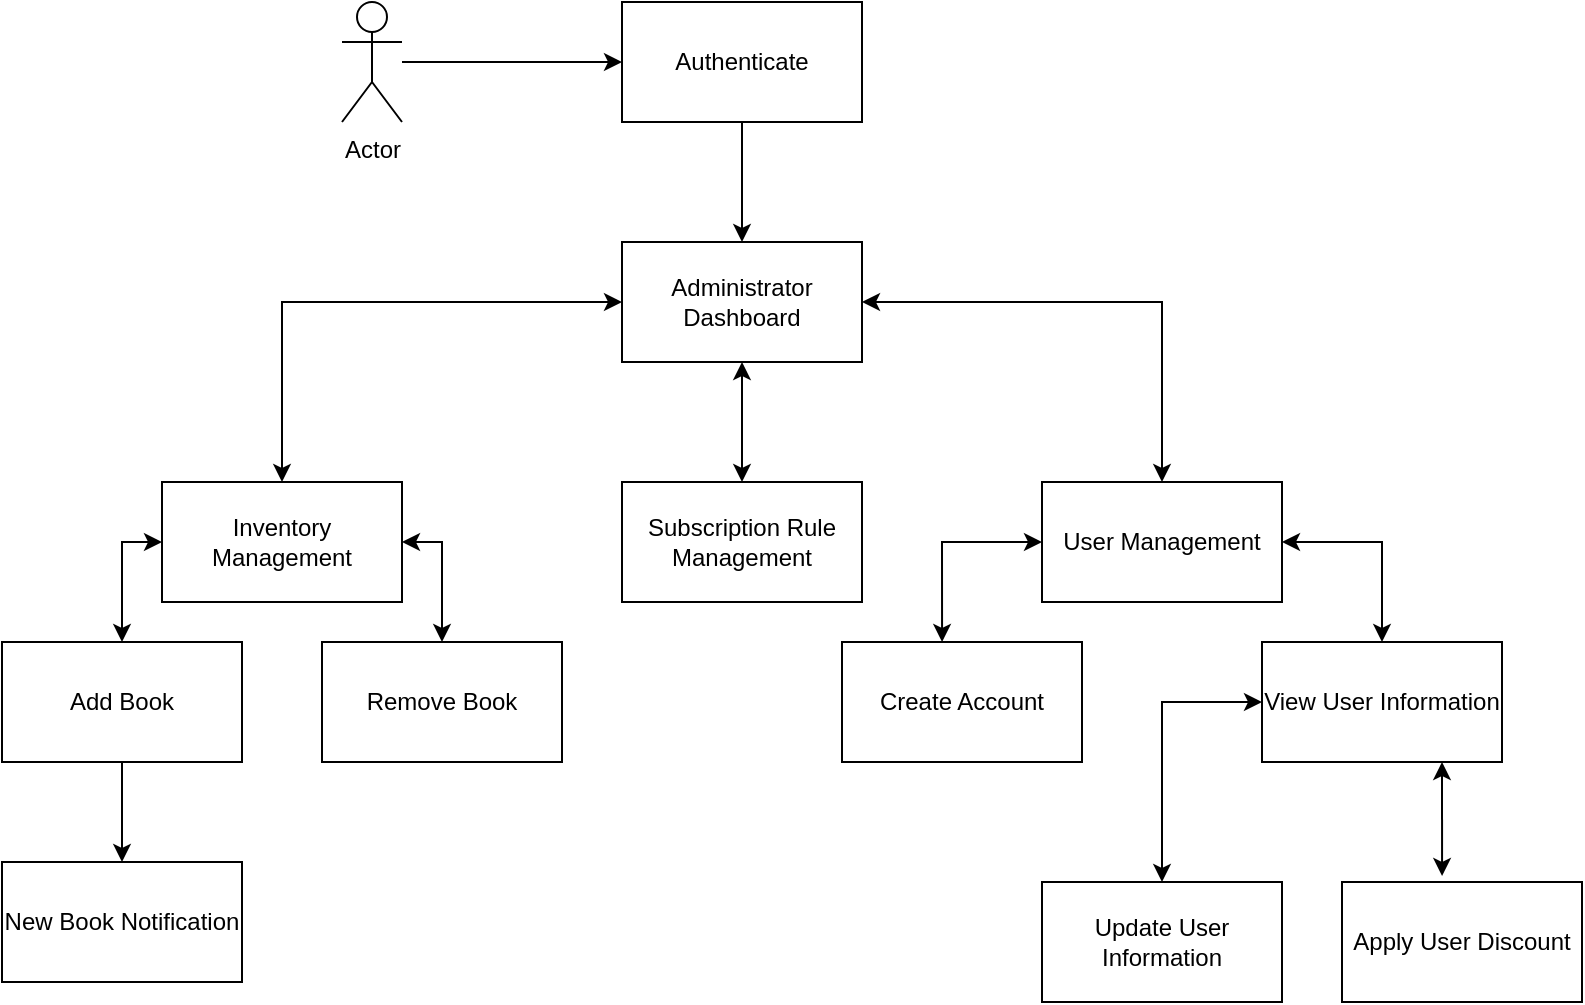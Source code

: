 <mxfile version="12.6.5" type="device"><diagram id="JQGFpi7eZEsX3ldtXsN-" name="Page-1"><mxGraphModel dx="1422" dy="942" grid="1" gridSize="10" guides="1" tooltips="1" connect="1" arrows="1" fold="1" page="1" pageScale="1" pageWidth="850" pageHeight="1100" math="0" shadow="0"><root><mxCell id="0"/><mxCell id="1" parent="0"/><mxCell id="KTC5IYDHBPg5gNqT5sH9-1" value="Actor" style="shape=umlActor;verticalLabelPosition=bottom;labelBackgroundColor=#ffffff;verticalAlign=top;html=1;outlineConnect=0;" vertex="1" parent="1"><mxGeometry x="210" y="80" width="30" height="60" as="geometry"/></mxCell><mxCell id="KTC5IYDHBPg5gNqT5sH9-2" value="Authenticate" style="rounded=0;whiteSpace=wrap;html=1;" vertex="1" parent="1"><mxGeometry x="350" y="80" width="120" height="60" as="geometry"/></mxCell><mxCell id="KTC5IYDHBPg5gNqT5sH9-3" value="" style="endArrow=classic;html=1;entryX=0;entryY=0.5;entryDx=0;entryDy=0;" edge="1" parent="1" source="KTC5IYDHBPg5gNqT5sH9-1" target="KTC5IYDHBPg5gNqT5sH9-2"><mxGeometry width="50" height="50" relative="1" as="geometry"><mxPoint x="280" y="200" as="sourcePoint"/><mxPoint x="330" y="150" as="targetPoint"/></mxGeometry></mxCell><mxCell id="KTC5IYDHBPg5gNqT5sH9-18" value="" style="edgeStyle=orthogonalEdgeStyle;rounded=0;orthogonalLoop=1;jettySize=auto;html=1;startArrow=classic;startFill=1;" edge="1" parent="1" source="KTC5IYDHBPg5gNqT5sH9-4" target="KTC5IYDHBPg5gNqT5sH9-11"><mxGeometry relative="1" as="geometry"/></mxCell><mxCell id="KTC5IYDHBPg5gNqT5sH9-4" value="Administrator Dashboard" style="rounded=0;whiteSpace=wrap;html=1;" vertex="1" parent="1"><mxGeometry x="350" y="200" width="120" height="60" as="geometry"/></mxCell><mxCell id="KTC5IYDHBPg5gNqT5sH9-5" value="" style="endArrow=classic;html=1;entryX=0.5;entryY=0;entryDx=0;entryDy=0;exitX=0.5;exitY=1;exitDx=0;exitDy=0;" edge="1" parent="1" source="KTC5IYDHBPg5gNqT5sH9-2" target="KTC5IYDHBPg5gNqT5sH9-4"><mxGeometry width="50" height="50" relative="1" as="geometry"><mxPoint x="210" y="330" as="sourcePoint"/><mxPoint x="260" y="280" as="targetPoint"/></mxGeometry></mxCell><mxCell id="KTC5IYDHBPg5gNqT5sH9-6" value="Create Account" style="rounded=0;whiteSpace=wrap;html=1;" vertex="1" parent="1"><mxGeometry x="460" y="400" width="120" height="60" as="geometry"/></mxCell><mxCell id="KTC5IYDHBPg5gNqT5sH9-7" value="Inventory Management" style="rounded=0;whiteSpace=wrap;html=1;" vertex="1" parent="1"><mxGeometry x="120" y="320" width="120" height="60" as="geometry"/></mxCell><mxCell id="KTC5IYDHBPg5gNqT5sH9-8" value="Add Book" style="rounded=0;whiteSpace=wrap;html=1;" vertex="1" parent="1"><mxGeometry x="40" y="400" width="120" height="60" as="geometry"/></mxCell><mxCell id="KTC5IYDHBPg5gNqT5sH9-9" value="Remove Book" style="rounded=0;whiteSpace=wrap;html=1;" vertex="1" parent="1"><mxGeometry x="200" y="400" width="120" height="60" as="geometry"/></mxCell><mxCell id="KTC5IYDHBPg5gNqT5sH9-10" value="User Management" style="rounded=0;whiteSpace=wrap;html=1;" vertex="1" parent="1"><mxGeometry x="560" y="320" width="120" height="60" as="geometry"/></mxCell><mxCell id="KTC5IYDHBPg5gNqT5sH9-11" value="Subscription Rule Management" style="rounded=0;whiteSpace=wrap;html=1;" vertex="1" parent="1"><mxGeometry x="350" y="320" width="120" height="60" as="geometry"/></mxCell><mxCell id="KTC5IYDHBPg5gNqT5sH9-12" value="New Book Notification" style="rounded=0;whiteSpace=wrap;html=1;" vertex="1" parent="1"><mxGeometry x="40" y="510" width="120" height="60" as="geometry"/></mxCell><mxCell id="KTC5IYDHBPg5gNqT5sH9-13" value="View User Information" style="rounded=0;whiteSpace=wrap;html=1;" vertex="1" parent="1"><mxGeometry x="670" y="400" width="120" height="60" as="geometry"/></mxCell><mxCell id="KTC5IYDHBPg5gNqT5sH9-14" value="Update User Information" style="rounded=0;whiteSpace=wrap;html=1;" vertex="1" parent="1"><mxGeometry x="560" y="520" width="120" height="60" as="geometry"/></mxCell><mxCell id="KTC5IYDHBPg5gNqT5sH9-15" value="Apply User Discount" style="rounded=0;whiteSpace=wrap;html=1;" vertex="1" parent="1"><mxGeometry x="710" y="520" width="120" height="60" as="geometry"/></mxCell><mxCell id="KTC5IYDHBPg5gNqT5sH9-16" value="" style="endArrow=classic;startArrow=classic;html=1;entryX=0;entryY=0.5;entryDx=0;entryDy=0;exitX=0.5;exitY=0;exitDx=0;exitDy=0;rounded=0;" edge="1" parent="1" source="KTC5IYDHBPg5gNqT5sH9-7" target="KTC5IYDHBPg5gNqT5sH9-4"><mxGeometry width="50" height="50" relative="1" as="geometry"><mxPoint x="190" y="260" as="sourcePoint"/><mxPoint x="240" y="210" as="targetPoint"/><Array as="points"><mxPoint x="180" y="230"/></Array></mxGeometry></mxCell><mxCell id="KTC5IYDHBPg5gNqT5sH9-19" value="" style="endArrow=classic;startArrow=classic;html=1;exitX=1;exitY=0.5;exitDx=0;exitDy=0;entryX=0.5;entryY=0;entryDx=0;entryDy=0;rounded=0;" edge="1" parent="1" source="KTC5IYDHBPg5gNqT5sH9-4" target="KTC5IYDHBPg5gNqT5sH9-10"><mxGeometry width="50" height="50" relative="1" as="geometry"><mxPoint x="510" y="250" as="sourcePoint"/><mxPoint x="560" y="200" as="targetPoint"/><Array as="points"><mxPoint x="620" y="230"/></Array></mxGeometry></mxCell><mxCell id="KTC5IYDHBPg5gNqT5sH9-20" value="" style="endArrow=classic;startArrow=classic;html=1;entryX=0;entryY=0.5;entryDx=0;entryDy=0;exitX=0.5;exitY=0;exitDx=0;exitDy=0;rounded=0;" edge="1" parent="1" source="KTC5IYDHBPg5gNqT5sH9-8" target="KTC5IYDHBPg5gNqT5sH9-7"><mxGeometry width="50" height="50" relative="1" as="geometry"><mxPoint x="50" y="380" as="sourcePoint"/><mxPoint x="100" y="330" as="targetPoint"/><Array as="points"><mxPoint x="100" y="350"/></Array></mxGeometry></mxCell><mxCell id="KTC5IYDHBPg5gNqT5sH9-21" value="" style="endArrow=classic;startArrow=classic;html=1;exitX=1;exitY=0.5;exitDx=0;exitDy=0;entryX=0.5;entryY=0;entryDx=0;entryDy=0;rounded=0;" edge="1" parent="1" source="KTC5IYDHBPg5gNqT5sH9-7" target="KTC5IYDHBPg5gNqT5sH9-9"><mxGeometry width="50" height="50" relative="1" as="geometry"><mxPoint x="260" y="390" as="sourcePoint"/><mxPoint x="310" y="340" as="targetPoint"/><Array as="points"><mxPoint x="260" y="350"/></Array></mxGeometry></mxCell><mxCell id="KTC5IYDHBPg5gNqT5sH9-22" value="" style="endArrow=classic;html=1;entryX=0.5;entryY=0;entryDx=0;entryDy=0;exitX=0.5;exitY=1;exitDx=0;exitDy=0;" edge="1" parent="1" source="KTC5IYDHBPg5gNqT5sH9-8" target="KTC5IYDHBPg5gNqT5sH9-12"><mxGeometry width="50" height="50" relative="1" as="geometry"><mxPoint x="40" y="520" as="sourcePoint"/><mxPoint x="90" y="470" as="targetPoint"/></mxGeometry></mxCell><mxCell id="KTC5IYDHBPg5gNqT5sH9-23" value="" style="endArrow=classic;startArrow=classic;html=1;entryX=0;entryY=0.5;entryDx=0;entryDy=0;exitX=0.417;exitY=0;exitDx=0;exitDy=0;exitPerimeter=0;rounded=0;" edge="1" parent="1" source="KTC5IYDHBPg5gNqT5sH9-6" target="KTC5IYDHBPg5gNqT5sH9-10"><mxGeometry width="50" height="50" relative="1" as="geometry"><mxPoint x="420" y="530" as="sourcePoint"/><mxPoint x="470" y="480" as="targetPoint"/><Array as="points"><mxPoint x="510" y="350"/></Array></mxGeometry></mxCell><mxCell id="KTC5IYDHBPg5gNqT5sH9-24" value="" style="endArrow=classic;startArrow=classic;html=1;exitX=1;exitY=0.5;exitDx=0;exitDy=0;entryX=0.5;entryY=0;entryDx=0;entryDy=0;rounded=0;" edge="1" parent="1" source="KTC5IYDHBPg5gNqT5sH9-10" target="KTC5IYDHBPg5gNqT5sH9-13"><mxGeometry width="50" height="50" relative="1" as="geometry"><mxPoint x="730" y="380" as="sourcePoint"/><mxPoint x="780" y="330" as="targetPoint"/><Array as="points"><mxPoint x="730" y="350"/></Array></mxGeometry></mxCell><mxCell id="KTC5IYDHBPg5gNqT5sH9-25" value="" style="endArrow=classic;startArrow=classic;html=1;entryX=0.75;entryY=1;entryDx=0;entryDy=0;exitX=0.417;exitY=-0.05;exitDx=0;exitDy=0;exitPerimeter=0;" edge="1" parent="1" source="KTC5IYDHBPg5gNqT5sH9-15" target="KTC5IYDHBPg5gNqT5sH9-13"><mxGeometry width="50" height="50" relative="1" as="geometry"><mxPoint x="760" y="490" as="sourcePoint"/><mxPoint x="780" y="470" as="targetPoint"/></mxGeometry></mxCell><mxCell id="KTC5IYDHBPg5gNqT5sH9-26" value="" style="endArrow=classic;startArrow=classic;html=1;entryX=0;entryY=0.5;entryDx=0;entryDy=0;exitX=0.5;exitY=0;exitDx=0;exitDy=0;rounded=0;" edge="1" parent="1" source="KTC5IYDHBPg5gNqT5sH9-14" target="KTC5IYDHBPg5gNqT5sH9-13"><mxGeometry width="50" height="50" relative="1" as="geometry"><mxPoint x="440" y="570" as="sourcePoint"/><mxPoint x="490" y="520" as="targetPoint"/><Array as="points"><mxPoint x="620" y="430"/></Array></mxGeometry></mxCell></root></mxGraphModel></diagram></mxfile>